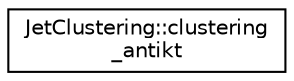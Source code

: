 digraph "Graphical Class Hierarchy"
{
 // LATEX_PDF_SIZE
  edge [fontname="Helvetica",fontsize="10",labelfontname="Helvetica",labelfontsize="10"];
  node [fontname="Helvetica",fontsize="10",shape=record];
  rankdir="LR";
  Node0 [label="JetClustering::clustering\l_antikt",height=0.2,width=0.4,color="black", fillcolor="white", style="filled",URL="$struct_jet_clustering_1_1clustering__antikt.html",tooltip="Jet Clustering interface for antikt."];
}
